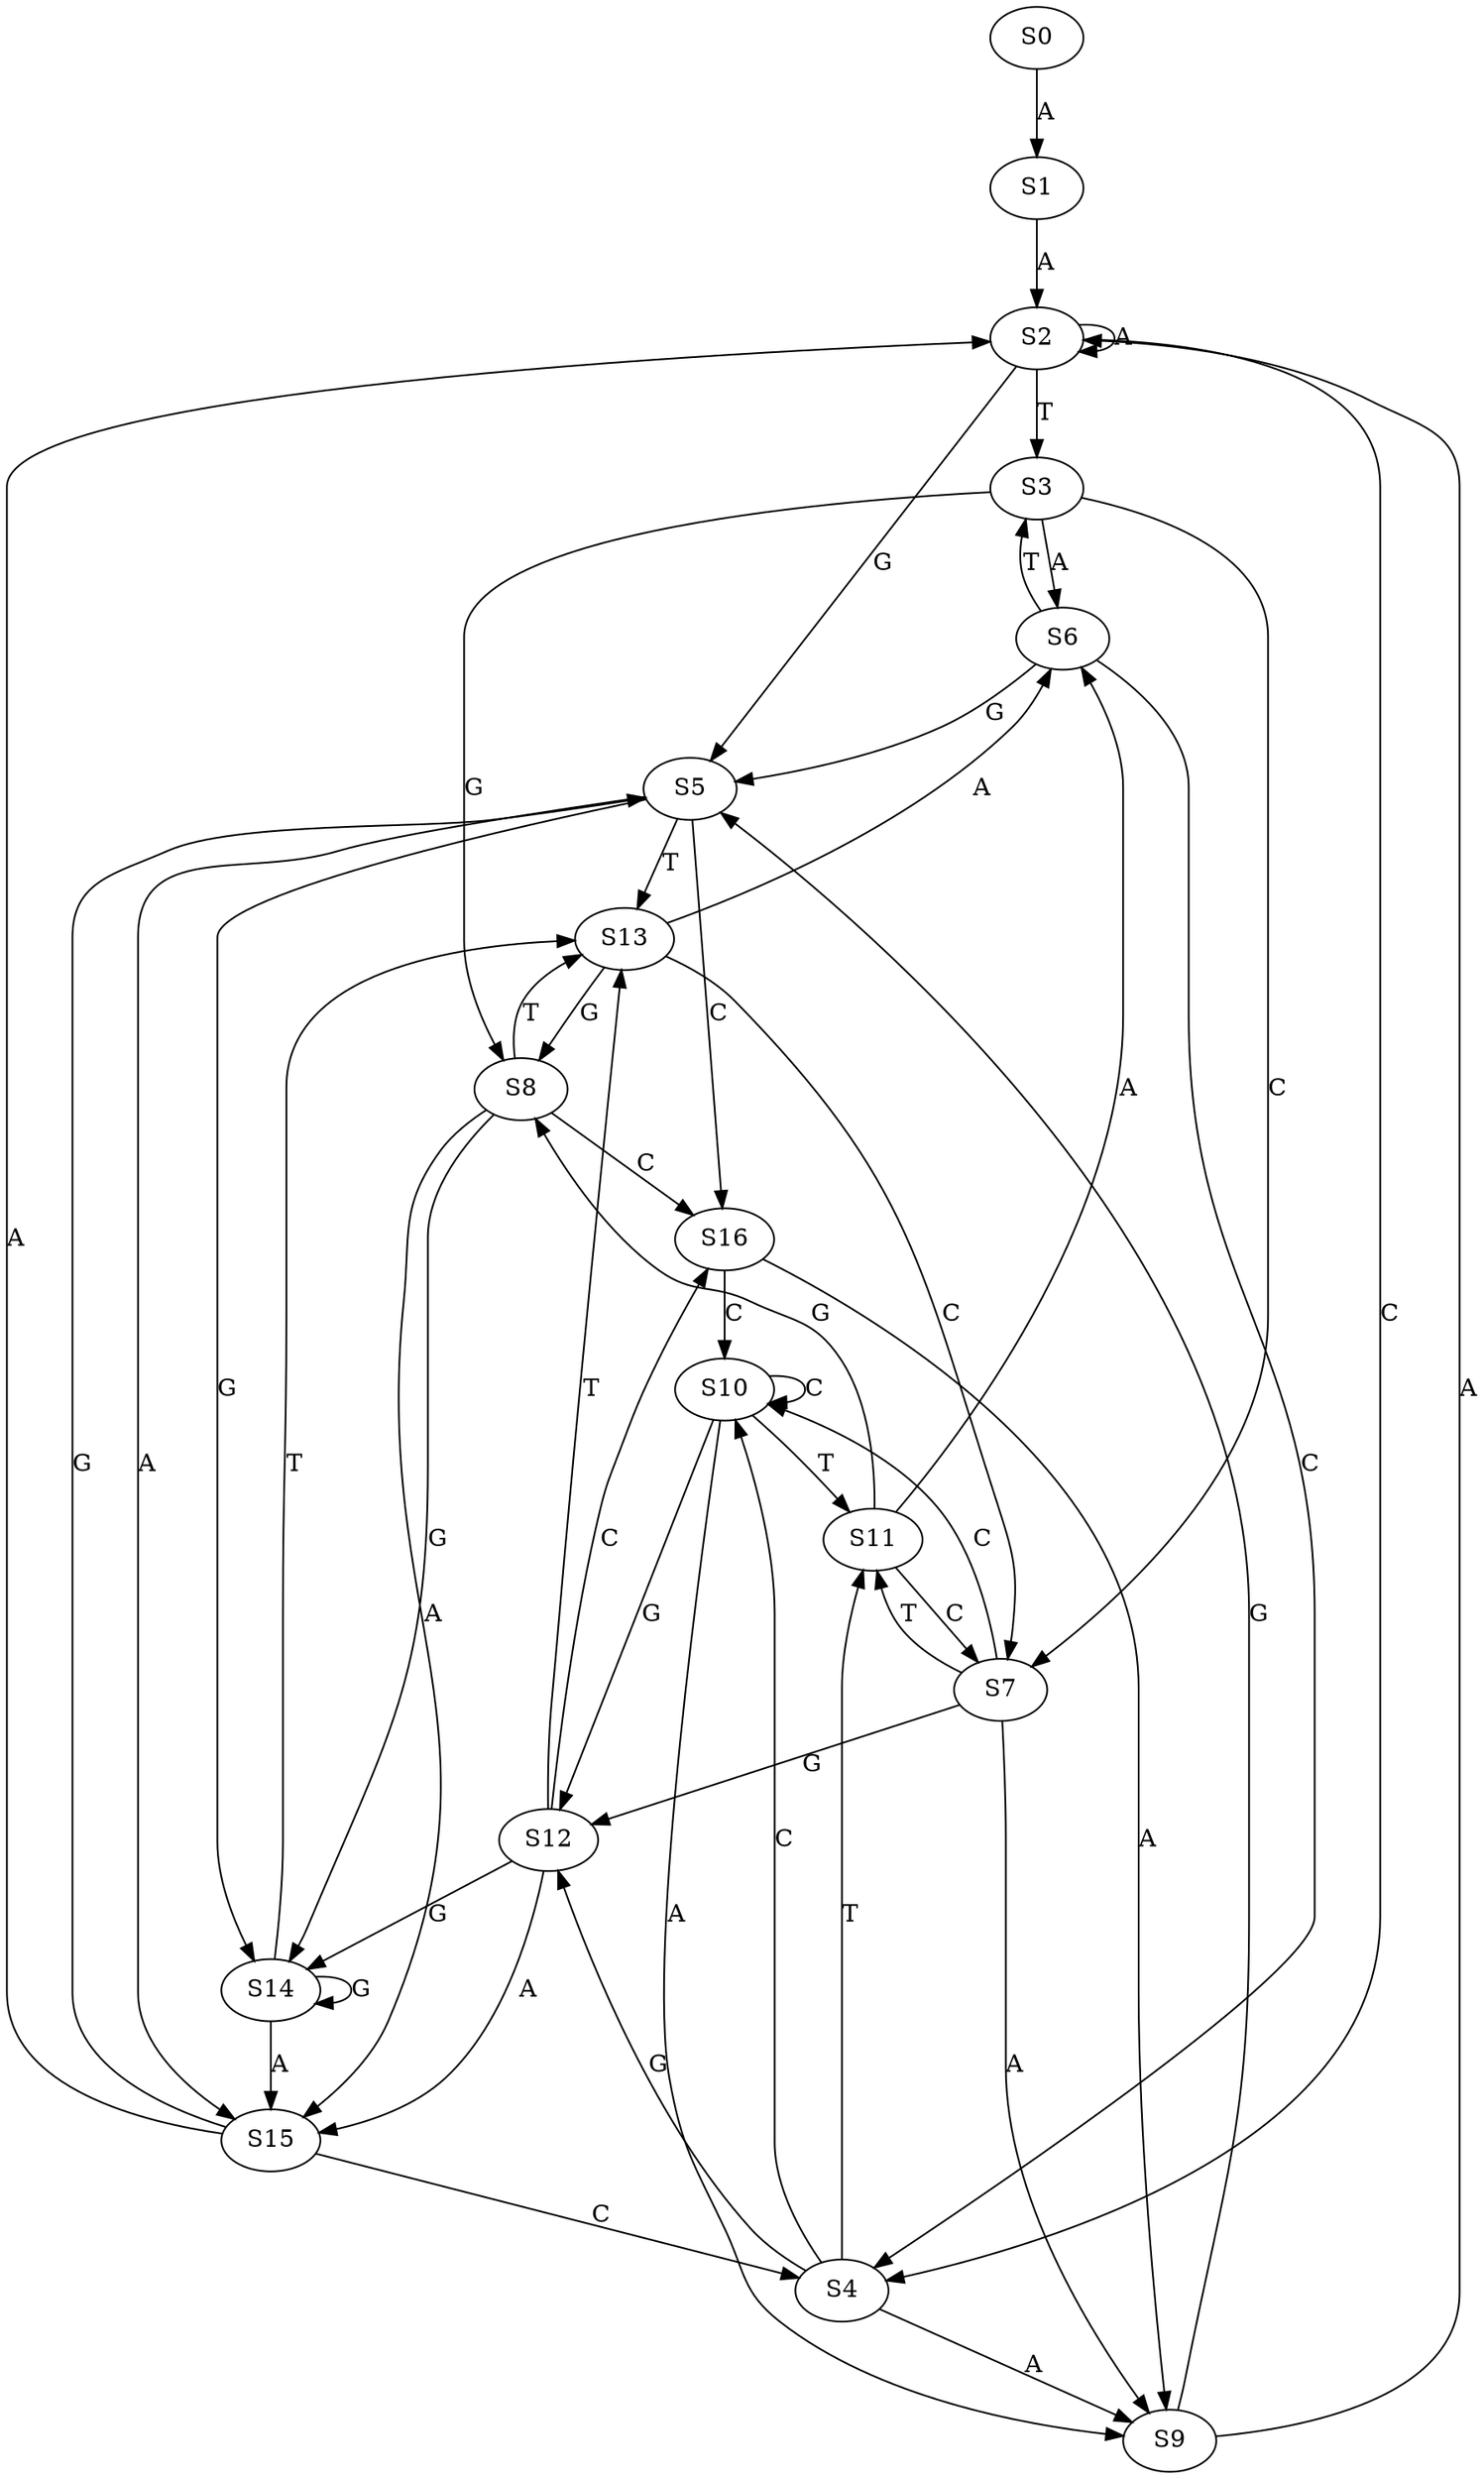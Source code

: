 strict digraph  {
	S0 -> S1 [ label = A ];
	S1 -> S2 [ label = A ];
	S2 -> S3 [ label = T ];
	S2 -> S4 [ label = C ];
	S2 -> S5 [ label = G ];
	S2 -> S2 [ label = A ];
	S3 -> S6 [ label = A ];
	S3 -> S7 [ label = C ];
	S3 -> S8 [ label = G ];
	S4 -> S9 [ label = A ];
	S4 -> S10 [ label = C ];
	S4 -> S11 [ label = T ];
	S4 -> S12 [ label = G ];
	S5 -> S13 [ label = T ];
	S5 -> S14 [ label = G ];
	S5 -> S15 [ label = A ];
	S5 -> S16 [ label = C ];
	S6 -> S5 [ label = G ];
	S6 -> S3 [ label = T ];
	S6 -> S4 [ label = C ];
	S7 -> S11 [ label = T ];
	S7 -> S12 [ label = G ];
	S7 -> S10 [ label = C ];
	S7 -> S9 [ label = A ];
	S8 -> S15 [ label = A ];
	S8 -> S13 [ label = T ];
	S8 -> S14 [ label = G ];
	S8 -> S16 [ label = C ];
	S9 -> S5 [ label = G ];
	S9 -> S2 [ label = A ];
	S10 -> S12 [ label = G ];
	S10 -> S10 [ label = C ];
	S10 -> S9 [ label = A ];
	S10 -> S11 [ label = T ];
	S11 -> S8 [ label = G ];
	S11 -> S7 [ label = C ];
	S11 -> S6 [ label = A ];
	S12 -> S14 [ label = G ];
	S12 -> S13 [ label = T ];
	S12 -> S15 [ label = A ];
	S12 -> S16 [ label = C ];
	S13 -> S6 [ label = A ];
	S13 -> S7 [ label = C ];
	S13 -> S8 [ label = G ];
	S14 -> S15 [ label = A ];
	S14 -> S13 [ label = T ];
	S14 -> S14 [ label = G ];
	S15 -> S5 [ label = G ];
	S15 -> S2 [ label = A ];
	S15 -> S4 [ label = C ];
	S16 -> S10 [ label = C ];
	S16 -> S9 [ label = A ];
}
